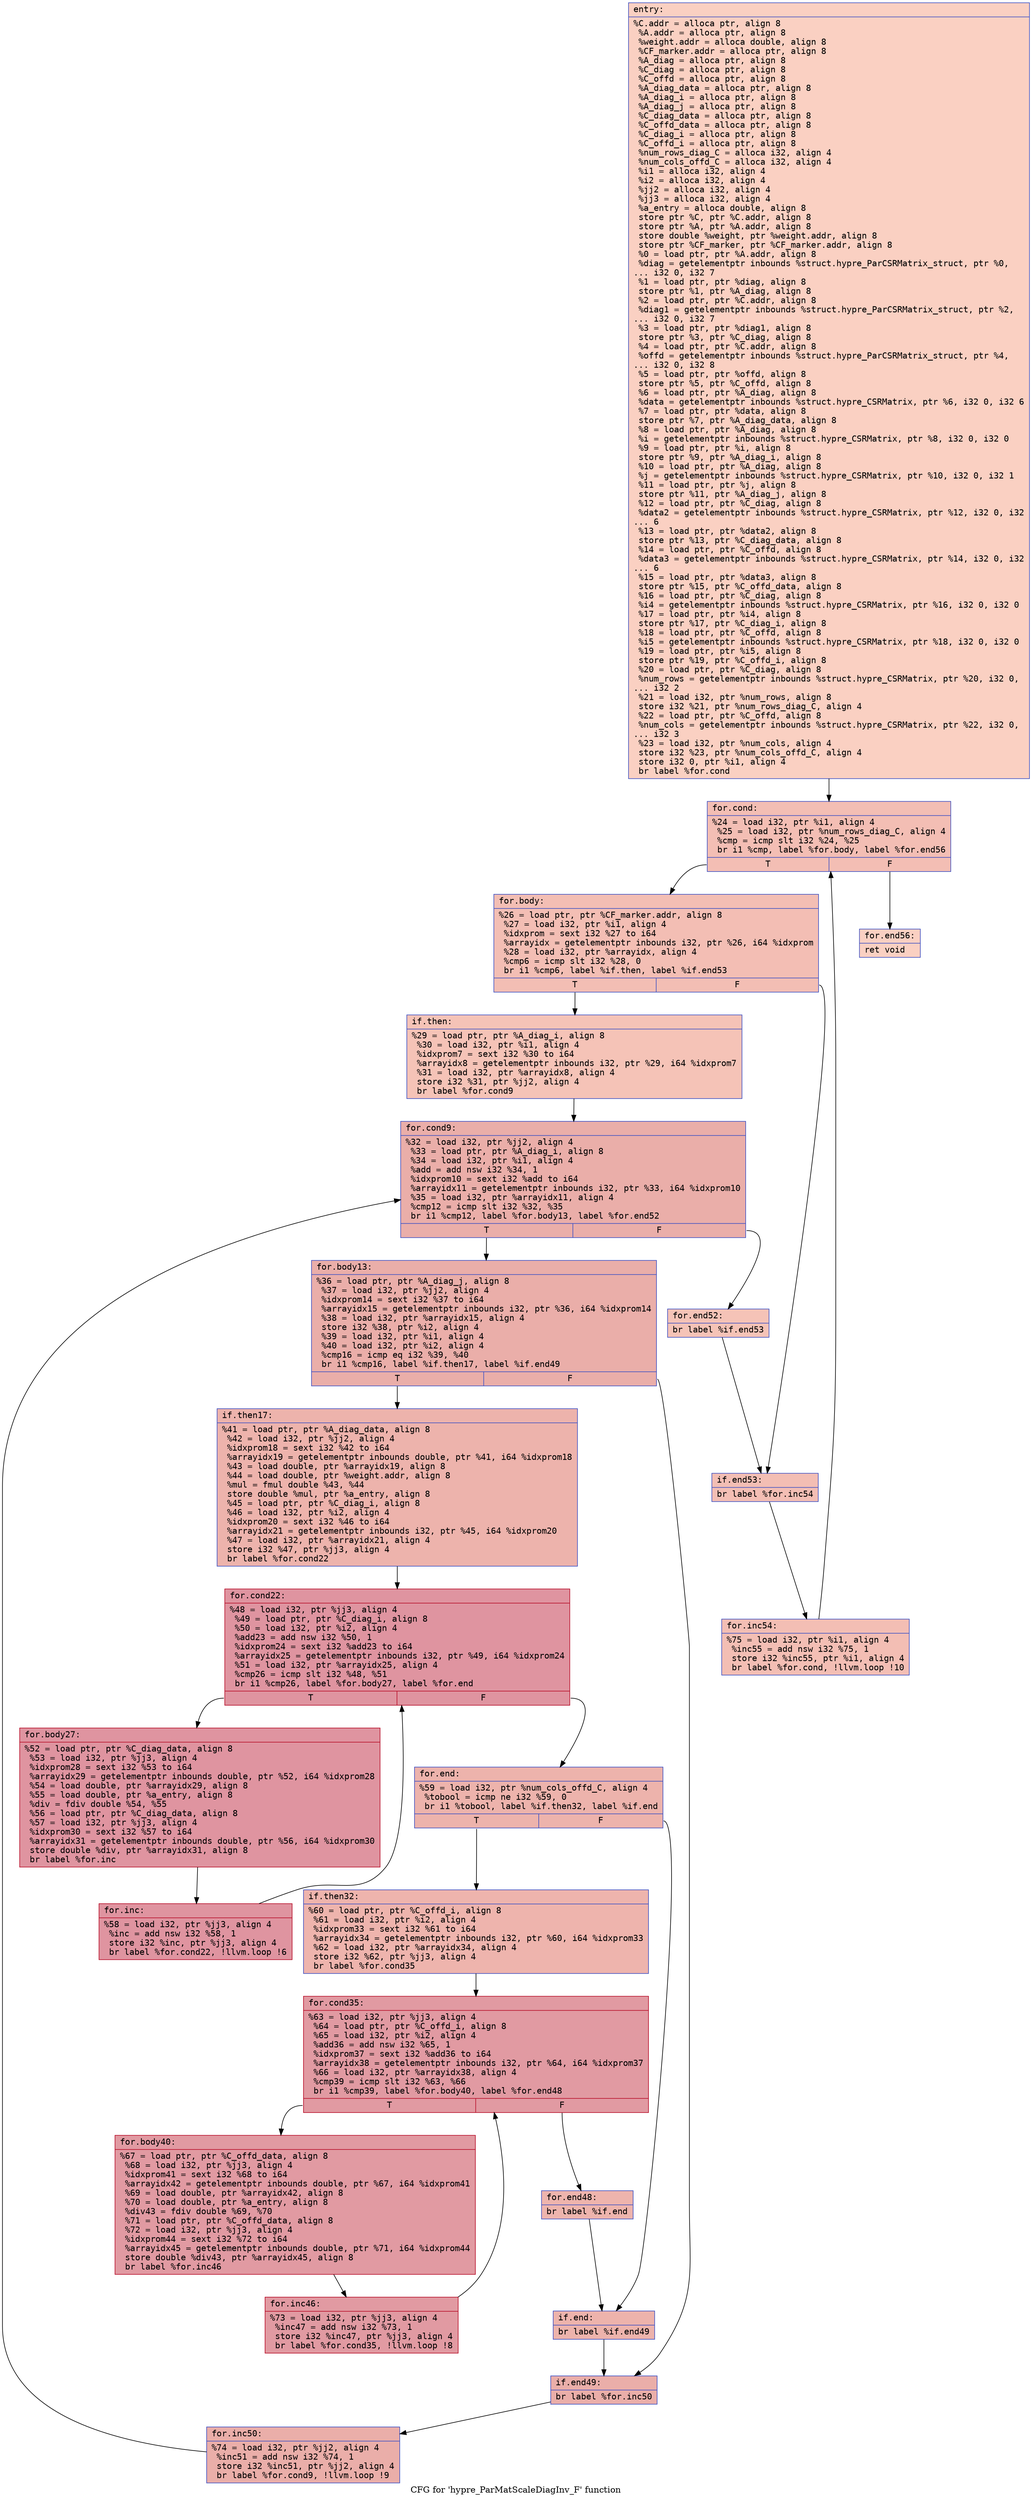 digraph "CFG for 'hypre_ParMatScaleDiagInv_F' function" {
	label="CFG for 'hypre_ParMatScaleDiagInv_F' function";

	Node0x563bd1ca74f0 [shape=record,color="#3d50c3ff", style=filled, fillcolor="#f3947570" fontname="Courier",label="{entry:\l|  %C.addr = alloca ptr, align 8\l  %A.addr = alloca ptr, align 8\l  %weight.addr = alloca double, align 8\l  %CF_marker.addr = alloca ptr, align 8\l  %A_diag = alloca ptr, align 8\l  %C_diag = alloca ptr, align 8\l  %C_offd = alloca ptr, align 8\l  %A_diag_data = alloca ptr, align 8\l  %A_diag_i = alloca ptr, align 8\l  %A_diag_j = alloca ptr, align 8\l  %C_diag_data = alloca ptr, align 8\l  %C_offd_data = alloca ptr, align 8\l  %C_diag_i = alloca ptr, align 8\l  %C_offd_i = alloca ptr, align 8\l  %num_rows_diag_C = alloca i32, align 4\l  %num_cols_offd_C = alloca i32, align 4\l  %i1 = alloca i32, align 4\l  %i2 = alloca i32, align 4\l  %jj2 = alloca i32, align 4\l  %jj3 = alloca i32, align 4\l  %a_entry = alloca double, align 8\l  store ptr %C, ptr %C.addr, align 8\l  store ptr %A, ptr %A.addr, align 8\l  store double %weight, ptr %weight.addr, align 8\l  store ptr %CF_marker, ptr %CF_marker.addr, align 8\l  %0 = load ptr, ptr %A.addr, align 8\l  %diag = getelementptr inbounds %struct.hypre_ParCSRMatrix_struct, ptr %0,\l... i32 0, i32 7\l  %1 = load ptr, ptr %diag, align 8\l  store ptr %1, ptr %A_diag, align 8\l  %2 = load ptr, ptr %C.addr, align 8\l  %diag1 = getelementptr inbounds %struct.hypre_ParCSRMatrix_struct, ptr %2,\l... i32 0, i32 7\l  %3 = load ptr, ptr %diag1, align 8\l  store ptr %3, ptr %C_diag, align 8\l  %4 = load ptr, ptr %C.addr, align 8\l  %offd = getelementptr inbounds %struct.hypre_ParCSRMatrix_struct, ptr %4,\l... i32 0, i32 8\l  %5 = load ptr, ptr %offd, align 8\l  store ptr %5, ptr %C_offd, align 8\l  %6 = load ptr, ptr %A_diag, align 8\l  %data = getelementptr inbounds %struct.hypre_CSRMatrix, ptr %6, i32 0, i32 6\l  %7 = load ptr, ptr %data, align 8\l  store ptr %7, ptr %A_diag_data, align 8\l  %8 = load ptr, ptr %A_diag, align 8\l  %i = getelementptr inbounds %struct.hypre_CSRMatrix, ptr %8, i32 0, i32 0\l  %9 = load ptr, ptr %i, align 8\l  store ptr %9, ptr %A_diag_i, align 8\l  %10 = load ptr, ptr %A_diag, align 8\l  %j = getelementptr inbounds %struct.hypre_CSRMatrix, ptr %10, i32 0, i32 1\l  %11 = load ptr, ptr %j, align 8\l  store ptr %11, ptr %A_diag_j, align 8\l  %12 = load ptr, ptr %C_diag, align 8\l  %data2 = getelementptr inbounds %struct.hypre_CSRMatrix, ptr %12, i32 0, i32\l... 6\l  %13 = load ptr, ptr %data2, align 8\l  store ptr %13, ptr %C_diag_data, align 8\l  %14 = load ptr, ptr %C_offd, align 8\l  %data3 = getelementptr inbounds %struct.hypre_CSRMatrix, ptr %14, i32 0, i32\l... 6\l  %15 = load ptr, ptr %data3, align 8\l  store ptr %15, ptr %C_offd_data, align 8\l  %16 = load ptr, ptr %C_diag, align 8\l  %i4 = getelementptr inbounds %struct.hypre_CSRMatrix, ptr %16, i32 0, i32 0\l  %17 = load ptr, ptr %i4, align 8\l  store ptr %17, ptr %C_diag_i, align 8\l  %18 = load ptr, ptr %C_offd, align 8\l  %i5 = getelementptr inbounds %struct.hypre_CSRMatrix, ptr %18, i32 0, i32 0\l  %19 = load ptr, ptr %i5, align 8\l  store ptr %19, ptr %C_offd_i, align 8\l  %20 = load ptr, ptr %C_diag, align 8\l  %num_rows = getelementptr inbounds %struct.hypre_CSRMatrix, ptr %20, i32 0,\l... i32 2\l  %21 = load i32, ptr %num_rows, align 8\l  store i32 %21, ptr %num_rows_diag_C, align 4\l  %22 = load ptr, ptr %C_offd, align 8\l  %num_cols = getelementptr inbounds %struct.hypre_CSRMatrix, ptr %22, i32 0,\l... i32 3\l  %23 = load i32, ptr %num_cols, align 4\l  store i32 %23, ptr %num_cols_offd_C, align 4\l  store i32 0, ptr %i1, align 4\l  br label %for.cond\l}"];
	Node0x563bd1ca74f0 -> Node0x563bd1cbd9a0[tooltip="entry -> for.cond\nProbability 100.00%" ];
	Node0x563bd1cbd9a0 [shape=record,color="#3d50c3ff", style=filled, fillcolor="#e36c5570" fontname="Courier",label="{for.cond:\l|  %24 = load i32, ptr %i1, align 4\l  %25 = load i32, ptr %num_rows_diag_C, align 4\l  %cmp = icmp slt i32 %24, %25\l  br i1 %cmp, label %for.body, label %for.end56\l|{<s0>T|<s1>F}}"];
	Node0x563bd1cbd9a0:s0 -> Node0x563bd1cbdc40[tooltip="for.cond -> for.body\nProbability 96.88%" ];
	Node0x563bd1cbd9a0:s1 -> Node0x563bd1cbdc90[tooltip="for.cond -> for.end56\nProbability 3.12%" ];
	Node0x563bd1cbdc40 [shape=record,color="#3d50c3ff", style=filled, fillcolor="#e36c5570" fontname="Courier",label="{for.body:\l|  %26 = load ptr, ptr %CF_marker.addr, align 8\l  %27 = load i32, ptr %i1, align 4\l  %idxprom = sext i32 %27 to i64\l  %arrayidx = getelementptr inbounds i32, ptr %26, i64 %idxprom\l  %28 = load i32, ptr %arrayidx, align 4\l  %cmp6 = icmp slt i32 %28, 0\l  br i1 %cmp6, label %if.then, label %if.end53\l|{<s0>T|<s1>F}}"];
	Node0x563bd1cbdc40:s0 -> Node0x563bd1cbe150[tooltip="for.body -> if.then\nProbability 37.50%" ];
	Node0x563bd1cbdc40:s1 -> Node0x563bd1cbe1c0[tooltip="for.body -> if.end53\nProbability 62.50%" ];
	Node0x563bd1cbe150 [shape=record,color="#3d50c3ff", style=filled, fillcolor="#e8765c70" fontname="Courier",label="{if.then:\l|  %29 = load ptr, ptr %A_diag_i, align 8\l  %30 = load i32, ptr %i1, align 4\l  %idxprom7 = sext i32 %30 to i64\l  %arrayidx8 = getelementptr inbounds i32, ptr %29, i64 %idxprom7\l  %31 = load i32, ptr %arrayidx8, align 4\l  store i32 %31, ptr %jj2, align 4\l  br label %for.cond9\l}"];
	Node0x563bd1cbe150 -> Node0x563bd1c94aa0[tooltip="if.then -> for.cond9\nProbability 100.00%" ];
	Node0x563bd1c94aa0 [shape=record,color="#3d50c3ff", style=filled, fillcolor="#d0473d70" fontname="Courier",label="{for.cond9:\l|  %32 = load i32, ptr %jj2, align 4\l  %33 = load ptr, ptr %A_diag_i, align 8\l  %34 = load i32, ptr %i1, align 4\l  %add = add nsw i32 %34, 1\l  %idxprom10 = sext i32 %add to i64\l  %arrayidx11 = getelementptr inbounds i32, ptr %33, i64 %idxprom10\l  %35 = load i32, ptr %arrayidx11, align 4\l  %cmp12 = icmp slt i32 %32, %35\l  br i1 %cmp12, label %for.body13, label %for.end52\l|{<s0>T|<s1>F}}"];
	Node0x563bd1c94aa0:s0 -> Node0x563bd1c658a0[tooltip="for.cond9 -> for.body13\nProbability 96.88%" ];
	Node0x563bd1c94aa0:s1 -> Node0x563bd1c820d0[tooltip="for.cond9 -> for.end52\nProbability 3.12%" ];
	Node0x563bd1c658a0 [shape=record,color="#3d50c3ff", style=filled, fillcolor="#d0473d70" fontname="Courier",label="{for.body13:\l|  %36 = load ptr, ptr %A_diag_j, align 8\l  %37 = load i32, ptr %jj2, align 4\l  %idxprom14 = sext i32 %37 to i64\l  %arrayidx15 = getelementptr inbounds i32, ptr %36, i64 %idxprom14\l  %38 = load i32, ptr %arrayidx15, align 4\l  store i32 %38, ptr %i2, align 4\l  %39 = load i32, ptr %i1, align 4\l  %40 = load i32, ptr %i2, align 4\l  %cmp16 = icmp eq i32 %39, %40\l  br i1 %cmp16, label %if.then17, label %if.end49\l|{<s0>T|<s1>F}}"];
	Node0x563bd1c658a0:s0 -> Node0x563bd1cbf700[tooltip="for.body13 -> if.then17\nProbability 50.00%" ];
	Node0x563bd1c658a0:s1 -> Node0x563bd1cbf780[tooltip="for.body13 -> if.end49\nProbability 50.00%" ];
	Node0x563bd1cbf700 [shape=record,color="#3d50c3ff", style=filled, fillcolor="#d6524470" fontname="Courier",label="{if.then17:\l|  %41 = load ptr, ptr %A_diag_data, align 8\l  %42 = load i32, ptr %jj2, align 4\l  %idxprom18 = sext i32 %42 to i64\l  %arrayidx19 = getelementptr inbounds double, ptr %41, i64 %idxprom18\l  %43 = load double, ptr %arrayidx19, align 8\l  %44 = load double, ptr %weight.addr, align 8\l  %mul = fmul double %43, %44\l  store double %mul, ptr %a_entry, align 8\l  %45 = load ptr, ptr %C_diag_i, align 8\l  %46 = load i32, ptr %i2, align 4\l  %idxprom20 = sext i32 %46 to i64\l  %arrayidx21 = getelementptr inbounds i32, ptr %45, i64 %idxprom20\l  %47 = load i32, ptr %arrayidx21, align 4\l  store i32 %47, ptr %jj3, align 4\l  br label %for.cond22\l}"];
	Node0x563bd1cbf700 -> Node0x563bd1cc0910[tooltip="if.then17 -> for.cond22\nProbability 100.00%" ];
	Node0x563bd1cc0910 [shape=record,color="#b70d28ff", style=filled, fillcolor="#b70d2870" fontname="Courier",label="{for.cond22:\l|  %48 = load i32, ptr %jj3, align 4\l  %49 = load ptr, ptr %C_diag_i, align 8\l  %50 = load i32, ptr %i2, align 4\l  %add23 = add nsw i32 %50, 1\l  %idxprom24 = sext i32 %add23 to i64\l  %arrayidx25 = getelementptr inbounds i32, ptr %49, i64 %idxprom24\l  %51 = load i32, ptr %arrayidx25, align 4\l  %cmp26 = icmp slt i32 %48, %51\l  br i1 %cmp26, label %for.body27, label %for.end\l|{<s0>T|<s1>F}}"];
	Node0x563bd1cc0910:s0 -> Node0x563bd1cc0ed0[tooltip="for.cond22 -> for.body27\nProbability 96.88%" ];
	Node0x563bd1cc0910:s1 -> Node0x563bd1cc0f50[tooltip="for.cond22 -> for.end\nProbability 3.12%" ];
	Node0x563bd1cc0ed0 [shape=record,color="#b70d28ff", style=filled, fillcolor="#b70d2870" fontname="Courier",label="{for.body27:\l|  %52 = load ptr, ptr %C_diag_data, align 8\l  %53 = load i32, ptr %jj3, align 4\l  %idxprom28 = sext i32 %53 to i64\l  %arrayidx29 = getelementptr inbounds double, ptr %52, i64 %idxprom28\l  %54 = load double, ptr %arrayidx29, align 8\l  %55 = load double, ptr %a_entry, align 8\l  %div = fdiv double %54, %55\l  %56 = load ptr, ptr %C_diag_data, align 8\l  %57 = load i32, ptr %jj3, align 4\l  %idxprom30 = sext i32 %57 to i64\l  %arrayidx31 = getelementptr inbounds double, ptr %56, i64 %idxprom30\l  store double %div, ptr %arrayidx31, align 8\l  br label %for.inc\l}"];
	Node0x563bd1cc0ed0 -> Node0x563bd1cc17a0[tooltip="for.body27 -> for.inc\nProbability 100.00%" ];
	Node0x563bd1cc17a0 [shape=record,color="#b70d28ff", style=filled, fillcolor="#b70d2870" fontname="Courier",label="{for.inc:\l|  %58 = load i32, ptr %jj3, align 4\l  %inc = add nsw i32 %58, 1\l  store i32 %inc, ptr %jj3, align 4\l  br label %for.cond22, !llvm.loop !6\l}"];
	Node0x563bd1cc17a0 -> Node0x563bd1cc0910[tooltip="for.inc -> for.cond22\nProbability 100.00%" ];
	Node0x563bd1cc0f50 [shape=record,color="#3d50c3ff", style=filled, fillcolor="#d6524470" fontname="Courier",label="{for.end:\l|  %59 = load i32, ptr %num_cols_offd_C, align 4\l  %tobool = icmp ne i32 %59, 0\l  br i1 %tobool, label %if.then32, label %if.end\l|{<s0>T|<s1>F}}"];
	Node0x563bd1cc0f50:s0 -> Node0x563bd1cc1d70[tooltip="for.end -> if.then32\nProbability 62.50%" ];
	Node0x563bd1cc0f50:s1 -> Node0x563bd1cc1dc0[tooltip="for.end -> if.end\nProbability 37.50%" ];
	Node0x563bd1cc1d70 [shape=record,color="#3d50c3ff", style=filled, fillcolor="#d8564670" fontname="Courier",label="{if.then32:\l|  %60 = load ptr, ptr %C_offd_i, align 8\l  %61 = load i32, ptr %i2, align 4\l  %idxprom33 = sext i32 %61 to i64\l  %arrayidx34 = getelementptr inbounds i32, ptr %60, i64 %idxprom33\l  %62 = load i32, ptr %arrayidx34, align 4\l  store i32 %62, ptr %jj3, align 4\l  br label %for.cond35\l}"];
	Node0x563bd1cc1d70 -> Node0x563bd1cc2270[tooltip="if.then32 -> for.cond35\nProbability 100.00%" ];
	Node0x563bd1cc2270 [shape=record,color="#b70d28ff", style=filled, fillcolor="#bb1b2c70" fontname="Courier",label="{for.cond35:\l|  %63 = load i32, ptr %jj3, align 4\l  %64 = load ptr, ptr %C_offd_i, align 8\l  %65 = load i32, ptr %i2, align 4\l  %add36 = add nsw i32 %65, 1\l  %idxprom37 = sext i32 %add36 to i64\l  %arrayidx38 = getelementptr inbounds i32, ptr %64, i64 %idxprom37\l  %66 = load i32, ptr %arrayidx38, align 4\l  %cmp39 = icmp slt i32 %63, %66\l  br i1 %cmp39, label %for.body40, label %for.end48\l|{<s0>T|<s1>F}}"];
	Node0x563bd1cc2270:s0 -> Node0x563bd1cc2830[tooltip="for.cond35 -> for.body40\nProbability 96.88%" ];
	Node0x563bd1cc2270:s1 -> Node0x563bd1cc28b0[tooltip="for.cond35 -> for.end48\nProbability 3.12%" ];
	Node0x563bd1cc2830 [shape=record,color="#b70d28ff", style=filled, fillcolor="#bb1b2c70" fontname="Courier",label="{for.body40:\l|  %67 = load ptr, ptr %C_offd_data, align 8\l  %68 = load i32, ptr %jj3, align 4\l  %idxprom41 = sext i32 %68 to i64\l  %arrayidx42 = getelementptr inbounds double, ptr %67, i64 %idxprom41\l  %69 = load double, ptr %arrayidx42, align 8\l  %70 = load double, ptr %a_entry, align 8\l  %div43 = fdiv double %69, %70\l  %71 = load ptr, ptr %C_offd_data, align 8\l  %72 = load i32, ptr %jj3, align 4\l  %idxprom44 = sext i32 %72 to i64\l  %arrayidx45 = getelementptr inbounds double, ptr %71, i64 %idxprom44\l  store double %div43, ptr %arrayidx45, align 8\l  br label %for.inc46\l}"];
	Node0x563bd1cc2830 -> Node0x563bd1cbe600[tooltip="for.body40 -> for.inc46\nProbability 100.00%" ];
	Node0x563bd1cbe600 [shape=record,color="#b70d28ff", style=filled, fillcolor="#bb1b2c70" fontname="Courier",label="{for.inc46:\l|  %73 = load i32, ptr %jj3, align 4\l  %inc47 = add nsw i32 %73, 1\l  store i32 %inc47, ptr %jj3, align 4\l  br label %for.cond35, !llvm.loop !8\l}"];
	Node0x563bd1cbe600 -> Node0x563bd1cc2270[tooltip="for.inc46 -> for.cond35\nProbability 100.00%" ];
	Node0x563bd1cc28b0 [shape=record,color="#3d50c3ff", style=filled, fillcolor="#d8564670" fontname="Courier",label="{for.end48:\l|  br label %if.end\l}"];
	Node0x563bd1cc28b0 -> Node0x563bd1cc1dc0[tooltip="for.end48 -> if.end\nProbability 100.00%" ];
	Node0x563bd1cc1dc0 [shape=record,color="#3d50c3ff", style=filled, fillcolor="#d6524470" fontname="Courier",label="{if.end:\l|  br label %if.end49\l}"];
	Node0x563bd1cc1dc0 -> Node0x563bd1cbf780[tooltip="if.end -> if.end49\nProbability 100.00%" ];
	Node0x563bd1cbf780 [shape=record,color="#3d50c3ff", style=filled, fillcolor="#d0473d70" fontname="Courier",label="{if.end49:\l|  br label %for.inc50\l}"];
	Node0x563bd1cbf780 -> Node0x563bd1cc3cf0[tooltip="if.end49 -> for.inc50\nProbability 100.00%" ];
	Node0x563bd1cc3cf0 [shape=record,color="#3d50c3ff", style=filled, fillcolor="#d0473d70" fontname="Courier",label="{for.inc50:\l|  %74 = load i32, ptr %jj2, align 4\l  %inc51 = add nsw i32 %74, 1\l  store i32 %inc51, ptr %jj2, align 4\l  br label %for.cond9, !llvm.loop !9\l}"];
	Node0x563bd1cc3cf0 -> Node0x563bd1c94aa0[tooltip="for.inc50 -> for.cond9\nProbability 100.00%" ];
	Node0x563bd1c820d0 [shape=record,color="#3d50c3ff", style=filled, fillcolor="#e8765c70" fontname="Courier",label="{for.end52:\l|  br label %if.end53\l}"];
	Node0x563bd1c820d0 -> Node0x563bd1cbe1c0[tooltip="for.end52 -> if.end53\nProbability 100.00%" ];
	Node0x563bd1cbe1c0 [shape=record,color="#3d50c3ff", style=filled, fillcolor="#e36c5570" fontname="Courier",label="{if.end53:\l|  br label %for.inc54\l}"];
	Node0x563bd1cbe1c0 -> Node0x563bd1cc41c0[tooltip="if.end53 -> for.inc54\nProbability 100.00%" ];
	Node0x563bd1cc41c0 [shape=record,color="#3d50c3ff", style=filled, fillcolor="#e36c5570" fontname="Courier",label="{for.inc54:\l|  %75 = load i32, ptr %i1, align 4\l  %inc55 = add nsw i32 %75, 1\l  store i32 %inc55, ptr %i1, align 4\l  br label %for.cond, !llvm.loop !10\l}"];
	Node0x563bd1cc41c0 -> Node0x563bd1cbd9a0[tooltip="for.inc54 -> for.cond\nProbability 100.00%" ];
	Node0x563bd1cbdc90 [shape=record,color="#3d50c3ff", style=filled, fillcolor="#f3947570" fontname="Courier",label="{for.end56:\l|  ret void\l}"];
}
